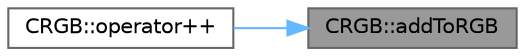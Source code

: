 digraph "CRGB::addToRGB"
{
 // LATEX_PDF_SIZE
  bgcolor="transparent";
  edge [fontname=Helvetica,fontsize=10,labelfontname=Helvetica,labelfontsize=10];
  node [fontname=Helvetica,fontsize=10,shape=box,height=0.2,width=0.4];
  rankdir="RL";
  Node1 [id="Node000001",label="CRGB::addToRGB",height=0.2,width=0.4,color="gray40", fillcolor="grey60", style="filled", fontcolor="black",tooltip="Add a constant to each channel, saturating at 0xFF."];
  Node1 -> Node2 [id="edge1_Node000001_Node000002",dir="back",color="steelblue1",style="solid",tooltip=" "];
  Node2 [id="Node000002",label="CRGB::operator++",height=0.2,width=0.4,color="grey40", fillcolor="white", style="filled",URL="$db/d87/group___pixel_types.html#a42317847cecd51d3f70d8ca3e2f151c9",tooltip="Add a constant of '1' from each channel, saturating at 0xFF."];
}
